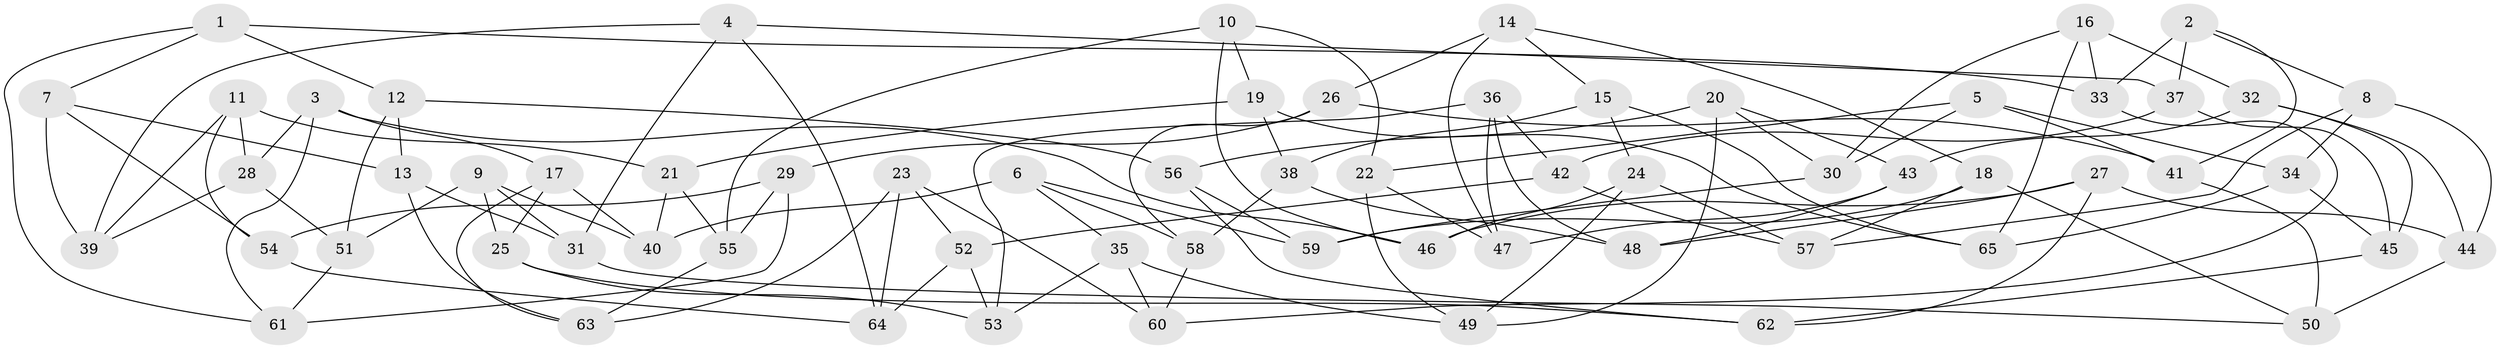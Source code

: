 // Generated by graph-tools (version 1.1) at 2025/16/03/09/25 04:16:23]
// undirected, 65 vertices, 130 edges
graph export_dot {
graph [start="1"]
  node [color=gray90,style=filled];
  1;
  2;
  3;
  4;
  5;
  6;
  7;
  8;
  9;
  10;
  11;
  12;
  13;
  14;
  15;
  16;
  17;
  18;
  19;
  20;
  21;
  22;
  23;
  24;
  25;
  26;
  27;
  28;
  29;
  30;
  31;
  32;
  33;
  34;
  35;
  36;
  37;
  38;
  39;
  40;
  41;
  42;
  43;
  44;
  45;
  46;
  47;
  48;
  49;
  50;
  51;
  52;
  53;
  54;
  55;
  56;
  57;
  58;
  59;
  60;
  61;
  62;
  63;
  64;
  65;
  1 -- 33;
  1 -- 61;
  1 -- 12;
  1 -- 7;
  2 -- 41;
  2 -- 8;
  2 -- 33;
  2 -- 37;
  3 -- 46;
  3 -- 17;
  3 -- 61;
  3 -- 28;
  4 -- 37;
  4 -- 64;
  4 -- 39;
  4 -- 31;
  5 -- 34;
  5 -- 22;
  5 -- 41;
  5 -- 30;
  6 -- 40;
  6 -- 59;
  6 -- 35;
  6 -- 58;
  7 -- 13;
  7 -- 39;
  7 -- 54;
  8 -- 57;
  8 -- 44;
  8 -- 34;
  9 -- 31;
  9 -- 40;
  9 -- 51;
  9 -- 25;
  10 -- 19;
  10 -- 22;
  10 -- 55;
  10 -- 46;
  11 -- 21;
  11 -- 39;
  11 -- 28;
  11 -- 54;
  12 -- 13;
  12 -- 56;
  12 -- 51;
  13 -- 31;
  13 -- 63;
  14 -- 47;
  14 -- 26;
  14 -- 18;
  14 -- 15;
  15 -- 38;
  15 -- 65;
  15 -- 24;
  16 -- 30;
  16 -- 33;
  16 -- 65;
  16 -- 32;
  17 -- 25;
  17 -- 40;
  17 -- 63;
  18 -- 50;
  18 -- 57;
  18 -- 59;
  19 -- 21;
  19 -- 65;
  19 -- 38;
  20 -- 56;
  20 -- 30;
  20 -- 49;
  20 -- 43;
  21 -- 55;
  21 -- 40;
  22 -- 47;
  22 -- 49;
  23 -- 60;
  23 -- 63;
  23 -- 52;
  23 -- 64;
  24 -- 46;
  24 -- 49;
  24 -- 57;
  25 -- 53;
  25 -- 62;
  26 -- 58;
  26 -- 29;
  26 -- 41;
  27 -- 46;
  27 -- 48;
  27 -- 44;
  27 -- 62;
  28 -- 51;
  28 -- 39;
  29 -- 54;
  29 -- 61;
  29 -- 55;
  30 -- 59;
  31 -- 50;
  32 -- 44;
  32 -- 45;
  32 -- 43;
  33 -- 60;
  34 -- 45;
  34 -- 65;
  35 -- 53;
  35 -- 60;
  35 -- 49;
  36 -- 47;
  36 -- 48;
  36 -- 42;
  36 -- 53;
  37 -- 42;
  37 -- 45;
  38 -- 48;
  38 -- 58;
  41 -- 50;
  42 -- 52;
  42 -- 57;
  43 -- 47;
  43 -- 48;
  44 -- 50;
  45 -- 62;
  51 -- 61;
  52 -- 53;
  52 -- 64;
  54 -- 64;
  55 -- 63;
  56 -- 59;
  56 -- 62;
  58 -- 60;
}

